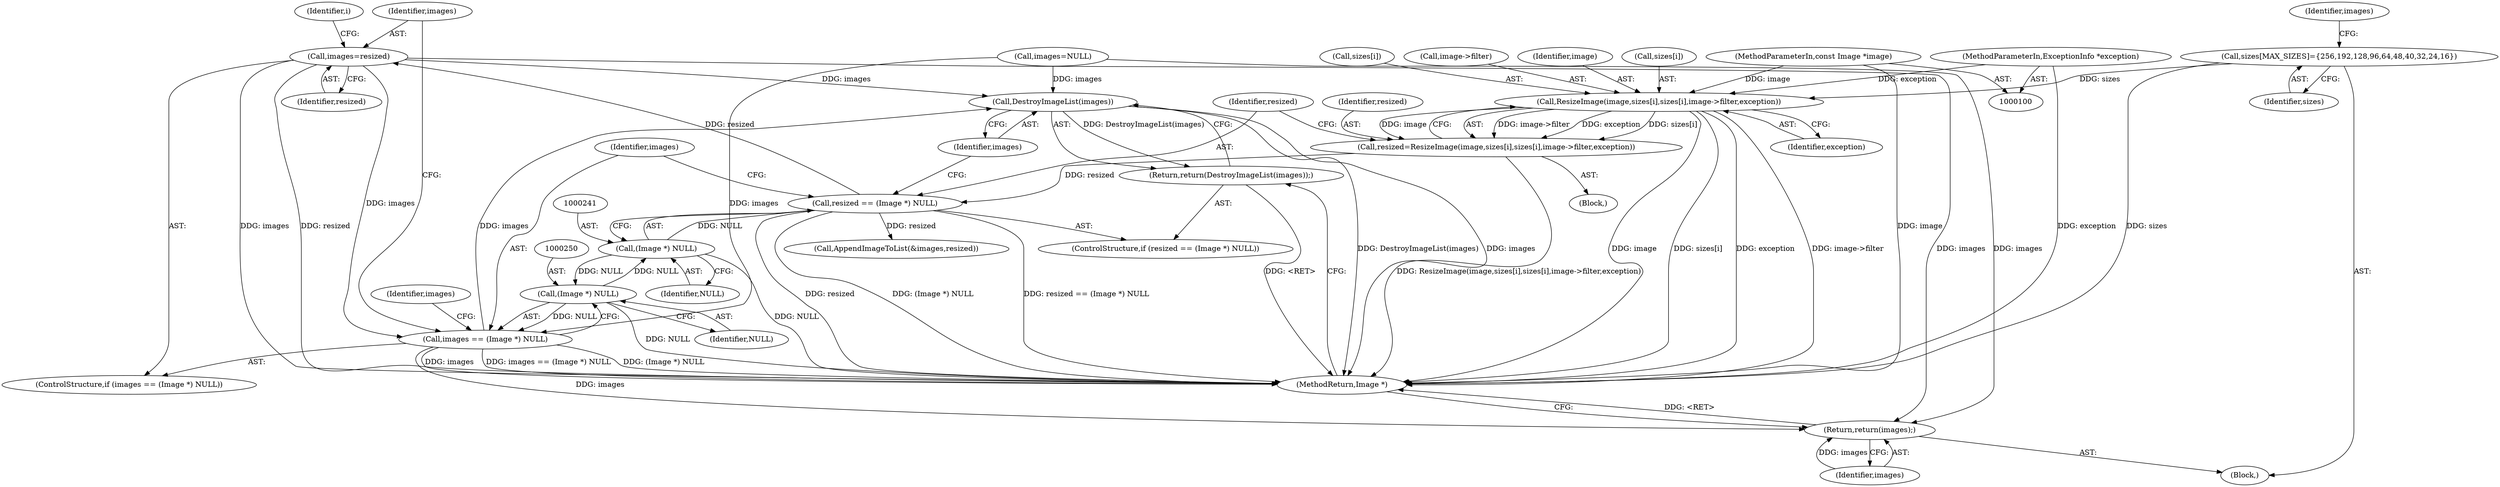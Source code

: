 digraph "0_ImageMagick_0f6fc2d5bf8f500820c3dbcf0d23ee14f2d9f734_2@pointer" {
"1000252" [label="(Call,images=resized)"];
"1000238" [label="(Call,resized == (Image *) NULL)"];
"1000223" [label="(Call,resized=ResizeImage(image,sizes[i],sizes[i],image->filter,exception))"];
"1000225" [label="(Call,ResizeImage(image,sizes[i],sizes[i],image->filter,exception))"];
"1000101" [label="(MethodParameterIn,const Image *image)"];
"1000112" [label="(Call,sizes[MAX_SIZES]={256,192,128,96,64,48,40,32,24,16})"];
"1000104" [label="(MethodParameterIn,ExceptionInfo *exception)"];
"1000240" [label="(Call,(Image *) NULL)"];
"1000249" [label="(Call,(Image *) NULL)"];
"1000244" [label="(Call,DestroyImageList(images))"];
"1000243" [label="(Return,return(DestroyImageList(images));)"];
"1000247" [label="(Call,images == (Image *) NULL)"];
"1000260" [label="(Return,return(images);)"];
"1000249" [label="(Call,(Image *) NULL)"];
"1000239" [label="(Identifier,resized)"];
"1000105" [label="(Block,)"];
"1000248" [label="(Identifier,images)"];
"1000230" [label="(Call,sizes[i])"];
"1000113" [label="(Identifier,sizes)"];
"1000240" [label="(Call,(Image *) NULL)"];
"1000221" [label="(Identifier,i)"];
"1000254" [label="(Identifier,resized)"];
"1000260" [label="(Return,return(images);)"];
"1000244" [label="(Call,DestroyImageList(images))"];
"1000236" [label="(Identifier,exception)"];
"1000222" [label="(Block,)"];
"1000253" [label="(Identifier,images)"];
"1000251" [label="(Identifier,NULL)"];
"1000233" [label="(Call,image->filter)"];
"1000242" [label="(Identifier,NULL)"];
"1000246" [label="(ControlStructure,if (images == (Image *) NULL))"];
"1000262" [label="(MethodReturn,Image *)"];
"1000104" [label="(MethodParameterIn,ExceptionInfo *exception)"];
"1000101" [label="(MethodParameterIn,const Image *image)"];
"1000261" [label="(Identifier,images)"];
"1000258" [label="(Identifier,images)"];
"1000252" [label="(Call,images=resized)"];
"1000256" [label="(Call,AppendImageToList(&images,resized))"];
"1000237" [label="(ControlStructure,if (resized == (Image *) NULL))"];
"1000226" [label="(Identifier,image)"];
"1000225" [label="(Call,ResizeImage(image,sizes[i],sizes[i],image->filter,exception))"];
"1000227" [label="(Call,sizes[i])"];
"1000245" [label="(Identifier,images)"];
"1000115" [label="(Identifier,images)"];
"1000224" [label="(Identifier,resized)"];
"1000223" [label="(Call,resized=ResizeImage(image,sizes[i],sizes[i],image->filter,exception))"];
"1000238" [label="(Call,resized == (Image *) NULL)"];
"1000112" [label="(Call,sizes[MAX_SIZES]={256,192,128,96,64,48,40,32,24,16})"];
"1000114" [label="(Call,images=NULL)"];
"1000247" [label="(Call,images == (Image *) NULL)"];
"1000243" [label="(Return,return(DestroyImageList(images));)"];
"1000252" -> "1000246"  [label="AST: "];
"1000252" -> "1000254"  [label="CFG: "];
"1000253" -> "1000252"  [label="AST: "];
"1000254" -> "1000252"  [label="AST: "];
"1000221" -> "1000252"  [label="CFG: "];
"1000252" -> "1000262"  [label="DDG: images"];
"1000252" -> "1000262"  [label="DDG: resized"];
"1000252" -> "1000244"  [label="DDG: images"];
"1000252" -> "1000247"  [label="DDG: images"];
"1000238" -> "1000252"  [label="DDG: resized"];
"1000252" -> "1000260"  [label="DDG: images"];
"1000238" -> "1000237"  [label="AST: "];
"1000238" -> "1000240"  [label="CFG: "];
"1000239" -> "1000238"  [label="AST: "];
"1000240" -> "1000238"  [label="AST: "];
"1000245" -> "1000238"  [label="CFG: "];
"1000248" -> "1000238"  [label="CFG: "];
"1000238" -> "1000262"  [label="DDG: resized"];
"1000238" -> "1000262"  [label="DDG: (Image *) NULL"];
"1000238" -> "1000262"  [label="DDG: resized == (Image *) NULL"];
"1000223" -> "1000238"  [label="DDG: resized"];
"1000240" -> "1000238"  [label="DDG: NULL"];
"1000238" -> "1000256"  [label="DDG: resized"];
"1000223" -> "1000222"  [label="AST: "];
"1000223" -> "1000225"  [label="CFG: "];
"1000224" -> "1000223"  [label="AST: "];
"1000225" -> "1000223"  [label="AST: "];
"1000239" -> "1000223"  [label="CFG: "];
"1000223" -> "1000262"  [label="DDG: ResizeImage(image,sizes[i],sizes[i],image->filter,exception)"];
"1000225" -> "1000223"  [label="DDG: image->filter"];
"1000225" -> "1000223"  [label="DDG: exception"];
"1000225" -> "1000223"  [label="DDG: sizes[i]"];
"1000225" -> "1000223"  [label="DDG: image"];
"1000225" -> "1000236"  [label="CFG: "];
"1000226" -> "1000225"  [label="AST: "];
"1000227" -> "1000225"  [label="AST: "];
"1000230" -> "1000225"  [label="AST: "];
"1000233" -> "1000225"  [label="AST: "];
"1000236" -> "1000225"  [label="AST: "];
"1000225" -> "1000262"  [label="DDG: image"];
"1000225" -> "1000262"  [label="DDG: sizes[i]"];
"1000225" -> "1000262"  [label="DDG: exception"];
"1000225" -> "1000262"  [label="DDG: image->filter"];
"1000101" -> "1000225"  [label="DDG: image"];
"1000112" -> "1000225"  [label="DDG: sizes"];
"1000104" -> "1000225"  [label="DDG: exception"];
"1000101" -> "1000100"  [label="AST: "];
"1000101" -> "1000262"  [label="DDG: image"];
"1000112" -> "1000105"  [label="AST: "];
"1000112" -> "1000113"  [label="CFG: "];
"1000113" -> "1000112"  [label="AST: "];
"1000115" -> "1000112"  [label="CFG: "];
"1000112" -> "1000262"  [label="DDG: sizes"];
"1000104" -> "1000100"  [label="AST: "];
"1000104" -> "1000262"  [label="DDG: exception"];
"1000240" -> "1000242"  [label="CFG: "];
"1000241" -> "1000240"  [label="AST: "];
"1000242" -> "1000240"  [label="AST: "];
"1000240" -> "1000262"  [label="DDG: NULL"];
"1000249" -> "1000240"  [label="DDG: NULL"];
"1000240" -> "1000249"  [label="DDG: NULL"];
"1000249" -> "1000247"  [label="AST: "];
"1000249" -> "1000251"  [label="CFG: "];
"1000250" -> "1000249"  [label="AST: "];
"1000251" -> "1000249"  [label="AST: "];
"1000247" -> "1000249"  [label="CFG: "];
"1000249" -> "1000262"  [label="DDG: NULL"];
"1000249" -> "1000247"  [label="DDG: NULL"];
"1000244" -> "1000243"  [label="AST: "];
"1000244" -> "1000245"  [label="CFG: "];
"1000245" -> "1000244"  [label="AST: "];
"1000243" -> "1000244"  [label="CFG: "];
"1000244" -> "1000262"  [label="DDG: DestroyImageList(images)"];
"1000244" -> "1000262"  [label="DDG: images"];
"1000244" -> "1000243"  [label="DDG: DestroyImageList(images)"];
"1000247" -> "1000244"  [label="DDG: images"];
"1000114" -> "1000244"  [label="DDG: images"];
"1000243" -> "1000237"  [label="AST: "];
"1000262" -> "1000243"  [label="CFG: "];
"1000243" -> "1000262"  [label="DDG: <RET>"];
"1000247" -> "1000246"  [label="AST: "];
"1000248" -> "1000247"  [label="AST: "];
"1000253" -> "1000247"  [label="CFG: "];
"1000258" -> "1000247"  [label="CFG: "];
"1000247" -> "1000262"  [label="DDG: images"];
"1000247" -> "1000262"  [label="DDG: images == (Image *) NULL"];
"1000247" -> "1000262"  [label="DDG: (Image *) NULL"];
"1000114" -> "1000247"  [label="DDG: images"];
"1000247" -> "1000260"  [label="DDG: images"];
"1000260" -> "1000105"  [label="AST: "];
"1000260" -> "1000261"  [label="CFG: "];
"1000261" -> "1000260"  [label="AST: "];
"1000262" -> "1000260"  [label="CFG: "];
"1000260" -> "1000262"  [label="DDG: <RET>"];
"1000261" -> "1000260"  [label="DDG: images"];
"1000114" -> "1000260"  [label="DDG: images"];
}
